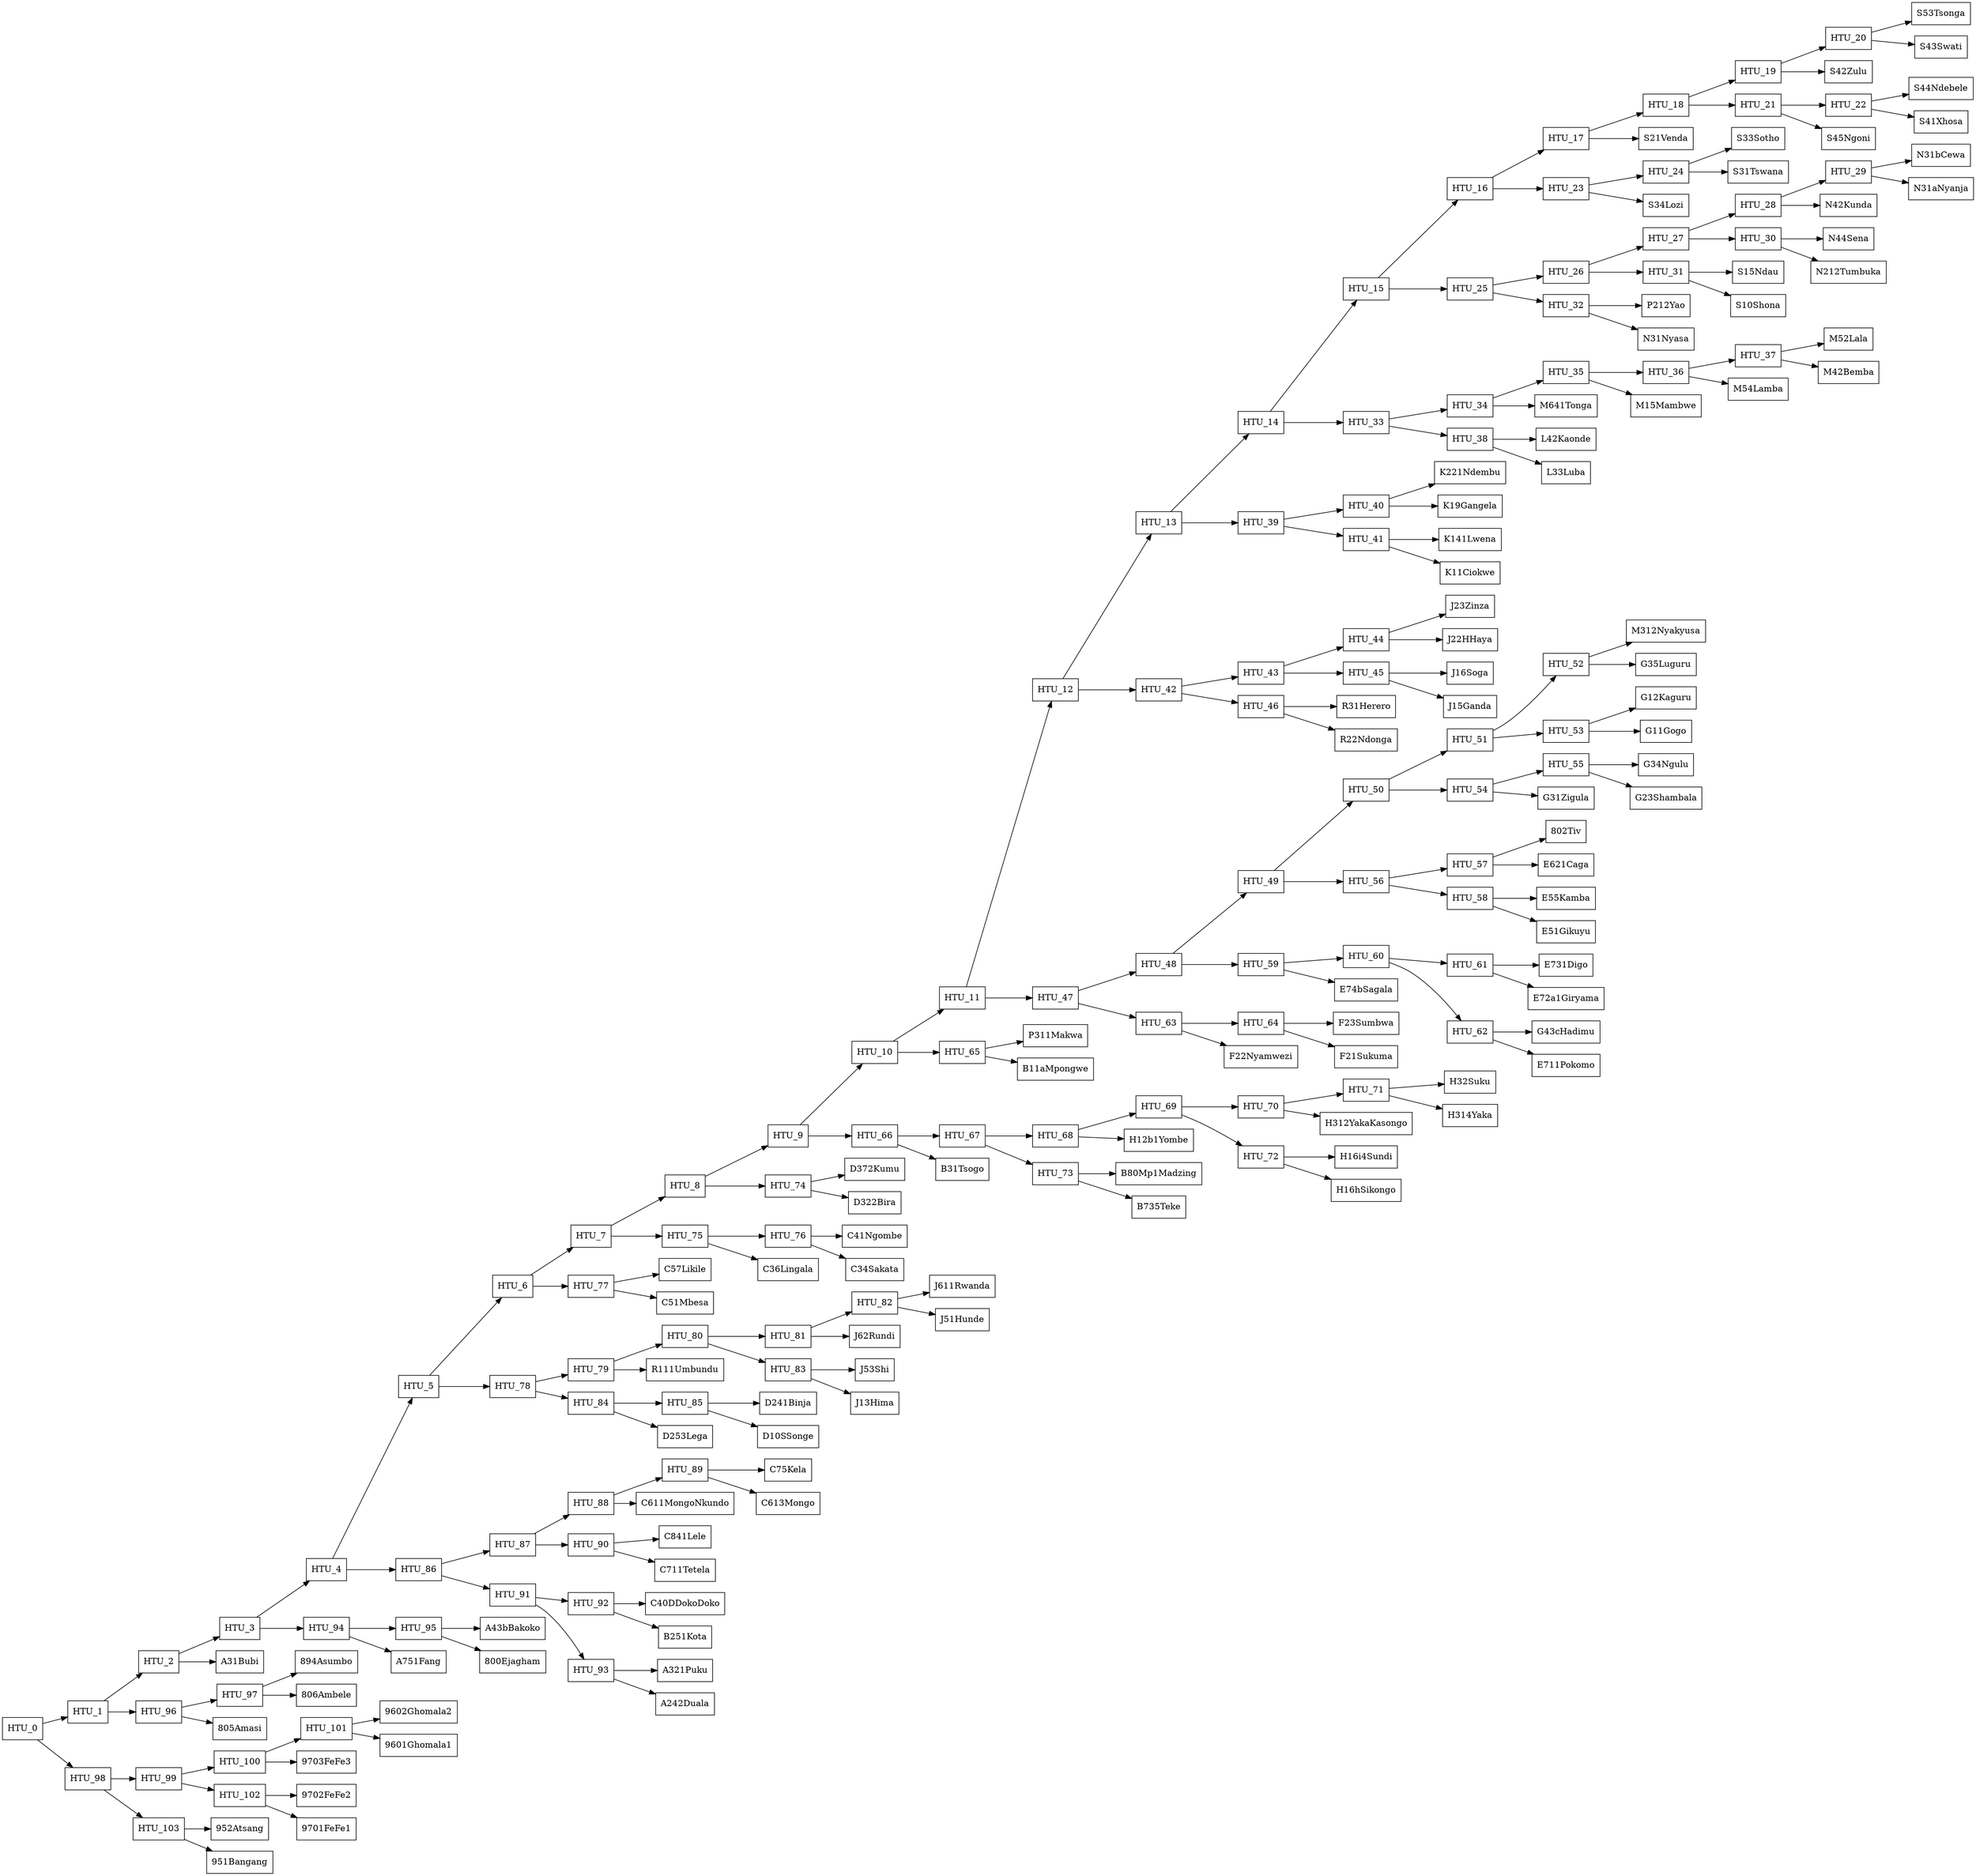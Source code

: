 digraph G { 
	rankdir = LR;
	node [shape = rect];
	"HTU_0" -> "HTU_1";
	"HTU_0" -> "HTU_98";
	"HTU_1" -> "HTU_2";
	"HTU_1" -> "HTU_96";
	"HTU_2" -> "HTU_3";
	"HTU_2" -> "A31Bubi";
	"HTU_3" -> "HTU_4";
	"HTU_3" -> "HTU_94";
	"HTU_4" -> "HTU_5";
	"HTU_4" -> "HTU_86";
	"HTU_5" -> "HTU_6";
	"HTU_5" -> "HTU_78";
	"HTU_6" -> "HTU_7";
	"HTU_6" -> "HTU_77";
	"HTU_7" -> "HTU_8";
	"HTU_7" -> "HTU_75";
	"HTU_8" -> "HTU_9";
	"HTU_8" -> "HTU_74";
	"HTU_9" -> "HTU_10";
	"HTU_9" -> "HTU_66";
	"HTU_10" -> "HTU_11";
	"HTU_10" -> "HTU_65";
	"HTU_11" -> "HTU_12";
	"HTU_11" -> "HTU_47";
	"HTU_12" -> "HTU_13";
	"HTU_12" -> "HTU_42";
	"HTU_13" -> "HTU_14";
	"HTU_13" -> "HTU_39";
	"HTU_14" -> "HTU_15";
	"HTU_14" -> "HTU_33";
	"HTU_15" -> "HTU_16";
	"HTU_15" -> "HTU_25";
	"HTU_16" -> "HTU_17";
	"HTU_16" -> "HTU_23";
	"HTU_17" -> "HTU_18";
	"HTU_17" -> "S21Venda";
	"HTU_18" -> "HTU_19";
	"HTU_18" -> "HTU_21";
	"HTU_19" -> "HTU_20";
	"HTU_19" -> "S42Zulu";
	"HTU_20" -> "S53Tsonga";
	"HTU_20" -> "S43Swati";
	"HTU_21" -> "HTU_22";
	"HTU_21" -> "S45Ngoni";
	"HTU_22" -> "S44Ndebele";
	"HTU_22" -> "S41Xhosa";
	"HTU_23" -> "HTU_24";
	"HTU_23" -> "S34Lozi";
	"HTU_24" -> "S33Sotho";
	"HTU_24" -> "S31Tswana";
	"HTU_25" -> "HTU_26";
	"HTU_25" -> "HTU_32";
	"HTU_26" -> "HTU_27";
	"HTU_26" -> "HTU_31";
	"HTU_27" -> "HTU_28";
	"HTU_27" -> "HTU_30";
	"HTU_28" -> "HTU_29";
	"HTU_28" -> "N42Kunda";
	"HTU_29" -> "N31bCewa";
	"HTU_29" -> "N31aNyanja";
	"HTU_30" -> "N44Sena";
	"HTU_30" -> "N212Tumbuka";
	"HTU_31" -> "S15Ndau";
	"HTU_31" -> "S10Shona";
	"HTU_32" -> "P212Yao";
	"HTU_32" -> "N31Nyasa";
	"HTU_33" -> "HTU_34";
	"HTU_33" -> "HTU_38";
	"HTU_34" -> "HTU_35";
	"HTU_34" -> "M641Tonga";
	"HTU_35" -> "HTU_36";
	"HTU_35" -> "M15Mambwe";
	"HTU_36" -> "HTU_37";
	"HTU_36" -> "M54Lamba";
	"HTU_37" -> "M52Lala";
	"HTU_37" -> "M42Bemba";
	"HTU_38" -> "L42Kaonde";
	"HTU_38" -> "L33Luba";
	"HTU_39" -> "HTU_40";
	"HTU_39" -> "HTU_41";
	"HTU_40" -> "K221Ndembu";
	"HTU_40" -> "K19Gangela";
	"HTU_41" -> "K141Lwena";
	"HTU_41" -> "K11Ciokwe";
	"HTU_42" -> "HTU_43";
	"HTU_42" -> "HTU_46";
	"HTU_43" -> "HTU_44";
	"HTU_43" -> "HTU_45";
	"HTU_44" -> "J23Zinza";
	"HTU_44" -> "J22HHaya";
	"HTU_45" -> "J16Soga";
	"HTU_45" -> "J15Ganda";
	"HTU_46" -> "R31Herero";
	"HTU_46" -> "R22Ndonga";
	"HTU_47" -> "HTU_48";
	"HTU_47" -> "HTU_63";
	"HTU_48" -> "HTU_49";
	"HTU_48" -> "HTU_59";
	"HTU_49" -> "HTU_50";
	"HTU_49" -> "HTU_56";
	"HTU_50" -> "HTU_51";
	"HTU_50" -> "HTU_54";
	"HTU_51" -> "HTU_52";
	"HTU_51" -> "HTU_53";
	"HTU_52" -> "M312Nyakyusa";
	"HTU_52" -> "G35Luguru";
	"HTU_53" -> "G12Kaguru";
	"HTU_53" -> "G11Gogo";
	"HTU_54" -> "HTU_55";
	"HTU_54" -> "G31Zigula";
	"HTU_55" -> "G34Ngulu";
	"HTU_55" -> "G23Shambala";
	"HTU_56" -> "HTU_57";
	"HTU_56" -> "HTU_58";
	"HTU_57" -> "802Tiv";
	"HTU_57" -> "E621Caga";
	"HTU_58" -> "E55Kamba";
	"HTU_58" -> "E51Gikuyu";
	"HTU_59" -> "HTU_60";
	"HTU_59" -> "E74bSagala";
	"HTU_60" -> "HTU_61";
	"HTU_60" -> "HTU_62";
	"HTU_61" -> "E731Digo";
	"HTU_61" -> "E72a1Giryama";
	"HTU_62" -> "G43cHadimu";
	"HTU_62" -> "E711Pokomo";
	"HTU_63" -> "HTU_64";
	"HTU_63" -> "F22Nyamwezi";
	"HTU_64" -> "F23Sumbwa";
	"HTU_64" -> "F21Sukuma";
	"HTU_65" -> "P311Makwa";
	"HTU_65" -> "B11aMpongwe";
	"HTU_66" -> "HTU_67";
	"HTU_66" -> "B31Tsogo";
	"HTU_67" -> "HTU_68";
	"HTU_67" -> "HTU_73";
	"HTU_68" -> "HTU_69";
	"HTU_68" -> "H12b1Yombe";
	"HTU_69" -> "HTU_70";
	"HTU_69" -> "HTU_72";
	"HTU_70" -> "HTU_71";
	"HTU_70" -> "H312YakaKasongo";
	"HTU_71" -> "H32Suku";
	"HTU_71" -> "H314Yaka";
	"HTU_72" -> "H16i4Sundi";
	"HTU_72" -> "H16hSikongo";
	"HTU_73" -> "B80Mp1Madzing";
	"HTU_73" -> "B735Teke";
	"HTU_74" -> "D372Kumu";
	"HTU_74" -> "D322Bira";
	"HTU_75" -> "HTU_76";
	"HTU_75" -> "C36Lingala";
	"HTU_76" -> "C41Ngombe";
	"HTU_76" -> "C34Sakata";
	"HTU_77" -> "C57Likile";
	"HTU_77" -> "C51Mbesa";
	"HTU_78" -> "HTU_79";
	"HTU_78" -> "HTU_84";
	"HTU_79" -> "HTU_80";
	"HTU_79" -> "R111Umbundu";
	"HTU_80" -> "HTU_81";
	"HTU_80" -> "HTU_83";
	"HTU_81" -> "HTU_82";
	"HTU_81" -> "J62Rundi";
	"HTU_82" -> "J611Rwanda";
	"HTU_82" -> "J51Hunde";
	"HTU_83" -> "J53Shi";
	"HTU_83" -> "J13Hima";
	"HTU_84" -> "HTU_85";
	"HTU_84" -> "D253Lega";
	"HTU_85" -> "D241Binja";
	"HTU_85" -> "D10SSonge";
	"HTU_86" -> "HTU_87";
	"HTU_86" -> "HTU_91";
	"HTU_87" -> "HTU_88";
	"HTU_87" -> "HTU_90";
	"HTU_88" -> "HTU_89";
	"HTU_88" -> "C611MongoNkundo";
	"HTU_89" -> "C75Kela";
	"HTU_89" -> "C613Mongo";
	"HTU_90" -> "C841Lele";
	"HTU_90" -> "C711Tetela";
	"HTU_91" -> "HTU_92";
	"HTU_91" -> "HTU_93";
	"HTU_92" -> "C40DDokoDoko";
	"HTU_92" -> "B251Kota";
	"HTU_93" -> "A321Puku";
	"HTU_93" -> "A242Duala";
	"HTU_94" -> "HTU_95";
	"HTU_94" -> "A751Fang";
	"HTU_95" -> "A43bBakoko";
	"HTU_95" -> "800Ejagham";
	"HTU_96" -> "HTU_97";
	"HTU_96" -> "805Amasi";
	"HTU_97" -> "894Asumbo";
	"HTU_97" -> "806Ambele";
	"HTU_98" -> "HTU_99";
	"HTU_98" -> "HTU_103";
	"HTU_99" -> "HTU_100";
	"HTU_99" -> "HTU_102";
	"HTU_100" -> "HTU_101";
	"HTU_100" -> "9703FeFe3";
	"HTU_101" -> "9602Ghomala2";
	"HTU_101" -> "9601Ghomala1";
	"HTU_102" -> "9702FeFe2";
	"HTU_102" -> "9701FeFe1";
	"HTU_103" -> "952Atsang";
	"HTU_103" -> "951Bangang";
}